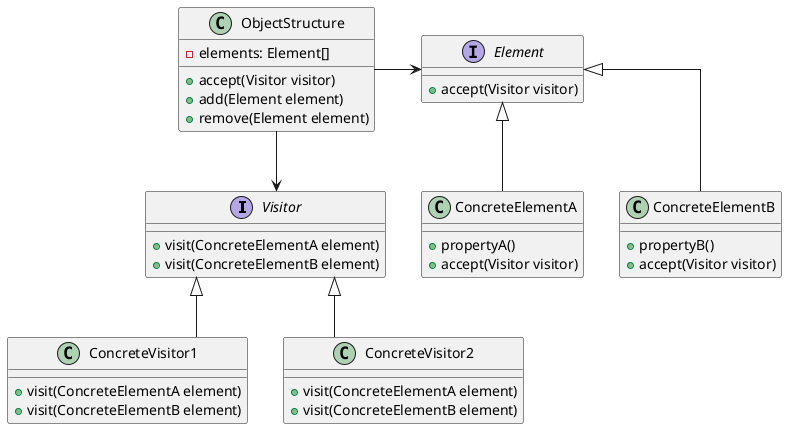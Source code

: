 @startuml

skinparam linetype ortho

interface Visitor {
    + visit(ConcreteElementA element)
    + visit(ConcreteElementB element)
}

class ConcreteVisitor1 {
    + visit(ConcreteElementA element)
    + visit(ConcreteElementB element)
}

class ConcreteVisitor2 {
    + visit(ConcreteElementA element)
    + visit(ConcreteElementB element)
}

interface Element {
    + accept(Visitor visitor)
}

class ConcreteElementB {
    + propertyB()
    + accept(Visitor visitor)
}

class ConcreteElementA {
    + propertyA()
    + accept(Visitor visitor)
}

class ObjectStructure {
    - elements: Element[]
    + accept(Visitor visitor)
    + add(Element element)
    + remove(Element element)
}

ConcreteVisitor1 -up-|> Visitor
ConcreteVisitor2 -up-|> Visitor

ConcreteElementA -up-|> Element
ConcreteElementB -up-|> Element

ObjectStructure -right-> Element
ObjectStructure --> Visitor

@enduml
